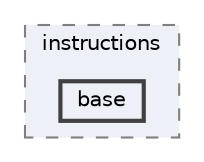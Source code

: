 digraph "/home/runner/work/machine-learning-compilers/machine-learning-compilers/include/mlc/instructions/base"
{
 // LATEX_PDF_SIZE
  bgcolor="transparent";
  edge [fontname=Helvetica,fontsize=10,labelfontname=Helvetica,labelfontsize=10];
  node [fontname=Helvetica,fontsize=10,shape=box,height=0.2,width=0.4];
  compound=true
  subgraph clusterdir_9d43028a51ac2375157a503f798b3795 {
    graph [ bgcolor="#edf0f7", pencolor="grey50", label="instructions", fontname=Helvetica,fontsize=10 style="filled,dashed", URL="dir_9d43028a51ac2375157a503f798b3795.html",tooltip=""]
  dir_7fefd8d5826ff03fd57c9f127e889605 [label="base", fillcolor="#edf0f7", color="grey25", style="filled,bold", URL="dir_7fefd8d5826ff03fd57c9f127e889605.html",tooltip=""];
  }
}
